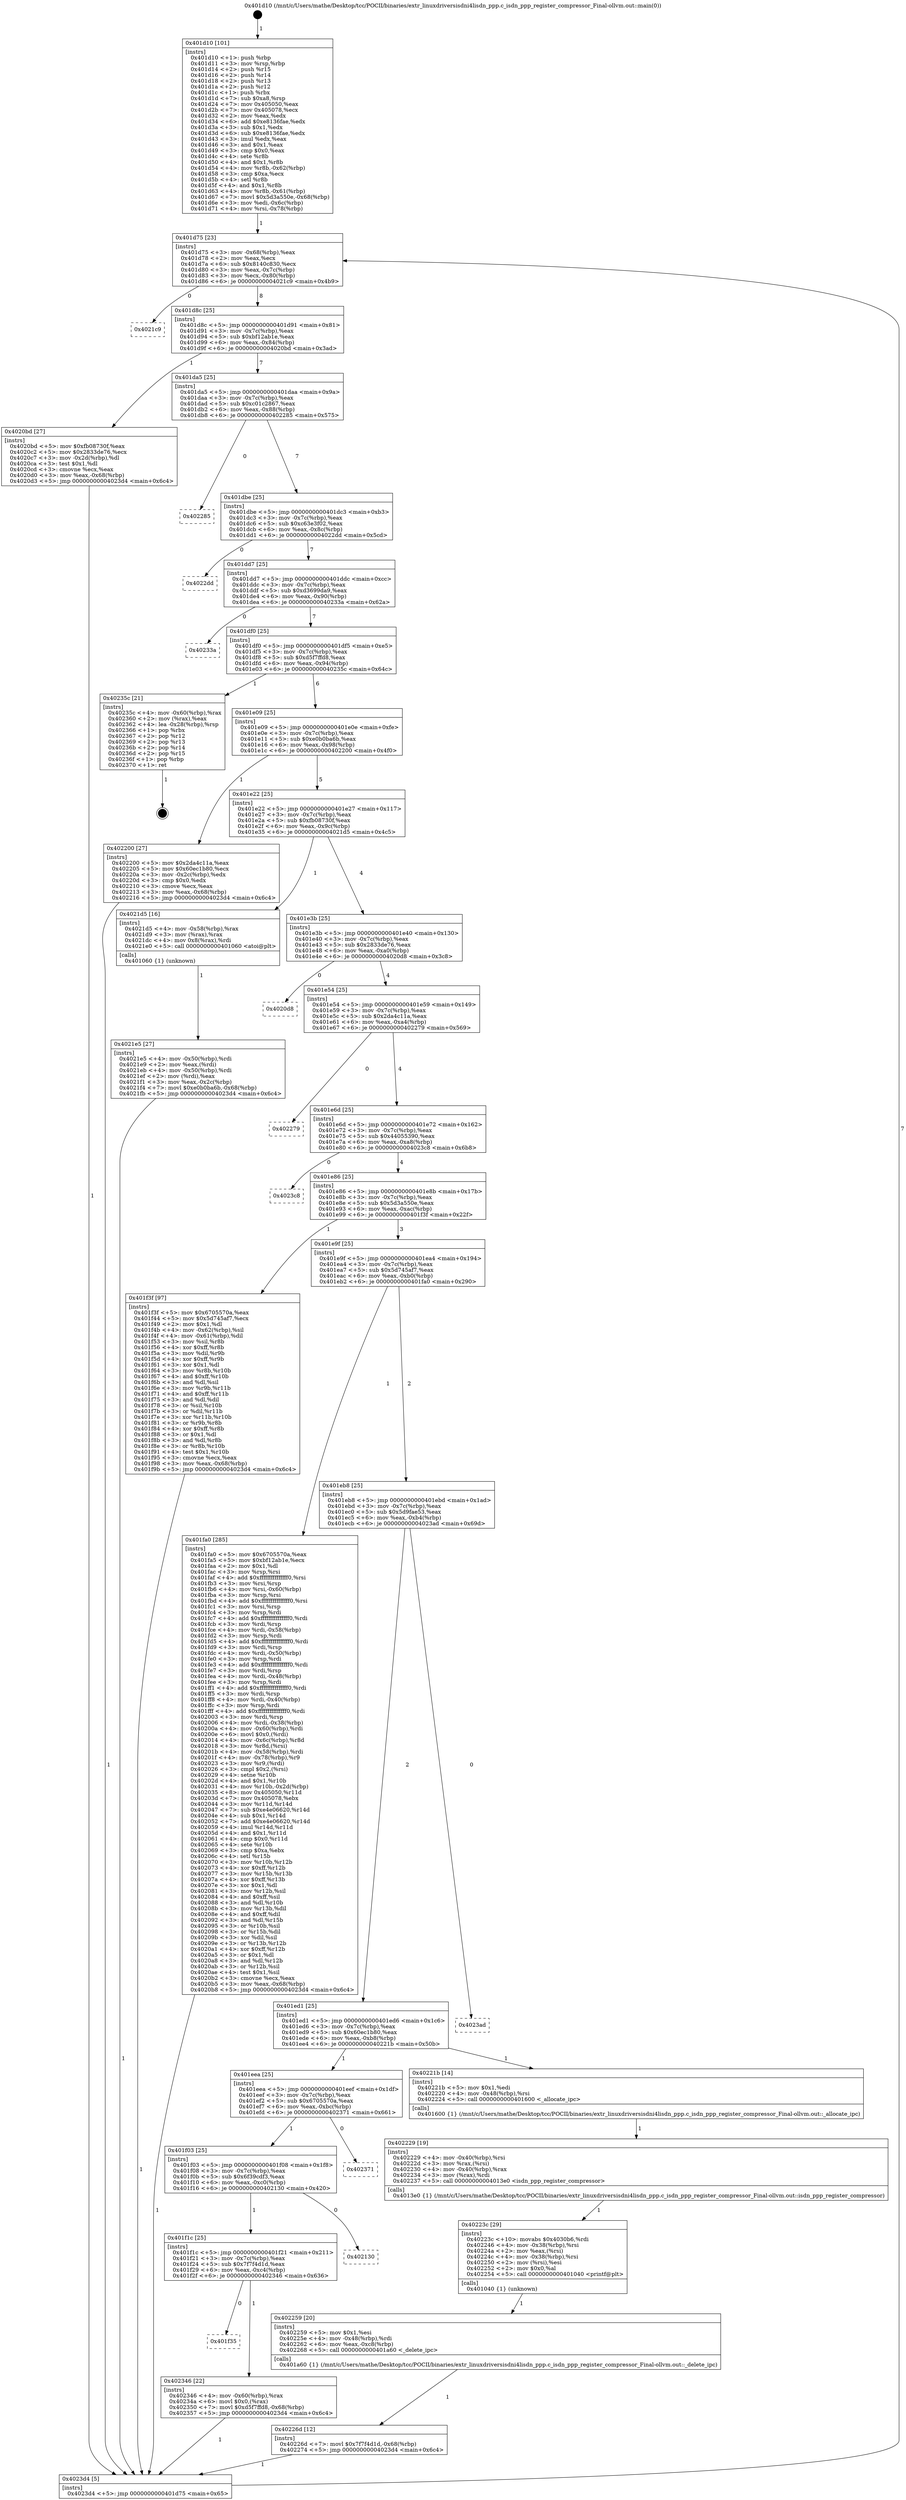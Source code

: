 digraph "0x401d10" {
  label = "0x401d10 (/mnt/c/Users/mathe/Desktop/tcc/POCII/binaries/extr_linuxdriversisdni4lisdn_ppp.c_isdn_ppp_register_compressor_Final-ollvm.out::main(0))"
  labelloc = "t"
  node[shape=record]

  Entry [label="",width=0.3,height=0.3,shape=circle,fillcolor=black,style=filled]
  "0x401d75" [label="{
     0x401d75 [23]\l
     | [instrs]\l
     &nbsp;&nbsp;0x401d75 \<+3\>: mov -0x68(%rbp),%eax\l
     &nbsp;&nbsp;0x401d78 \<+2\>: mov %eax,%ecx\l
     &nbsp;&nbsp;0x401d7a \<+6\>: sub $0x8140c830,%ecx\l
     &nbsp;&nbsp;0x401d80 \<+3\>: mov %eax,-0x7c(%rbp)\l
     &nbsp;&nbsp;0x401d83 \<+3\>: mov %ecx,-0x80(%rbp)\l
     &nbsp;&nbsp;0x401d86 \<+6\>: je 00000000004021c9 \<main+0x4b9\>\l
  }"]
  "0x4021c9" [label="{
     0x4021c9\l
  }", style=dashed]
  "0x401d8c" [label="{
     0x401d8c [25]\l
     | [instrs]\l
     &nbsp;&nbsp;0x401d8c \<+5\>: jmp 0000000000401d91 \<main+0x81\>\l
     &nbsp;&nbsp;0x401d91 \<+3\>: mov -0x7c(%rbp),%eax\l
     &nbsp;&nbsp;0x401d94 \<+5\>: sub $0xbf12ab1e,%eax\l
     &nbsp;&nbsp;0x401d99 \<+6\>: mov %eax,-0x84(%rbp)\l
     &nbsp;&nbsp;0x401d9f \<+6\>: je 00000000004020bd \<main+0x3ad\>\l
  }"]
  Exit [label="",width=0.3,height=0.3,shape=circle,fillcolor=black,style=filled,peripheries=2]
  "0x4020bd" [label="{
     0x4020bd [27]\l
     | [instrs]\l
     &nbsp;&nbsp;0x4020bd \<+5\>: mov $0xfb08730f,%eax\l
     &nbsp;&nbsp;0x4020c2 \<+5\>: mov $0x2833de76,%ecx\l
     &nbsp;&nbsp;0x4020c7 \<+3\>: mov -0x2d(%rbp),%dl\l
     &nbsp;&nbsp;0x4020ca \<+3\>: test $0x1,%dl\l
     &nbsp;&nbsp;0x4020cd \<+3\>: cmovne %ecx,%eax\l
     &nbsp;&nbsp;0x4020d0 \<+3\>: mov %eax,-0x68(%rbp)\l
     &nbsp;&nbsp;0x4020d3 \<+5\>: jmp 00000000004023d4 \<main+0x6c4\>\l
  }"]
  "0x401da5" [label="{
     0x401da5 [25]\l
     | [instrs]\l
     &nbsp;&nbsp;0x401da5 \<+5\>: jmp 0000000000401daa \<main+0x9a\>\l
     &nbsp;&nbsp;0x401daa \<+3\>: mov -0x7c(%rbp),%eax\l
     &nbsp;&nbsp;0x401dad \<+5\>: sub $0xc01c2867,%eax\l
     &nbsp;&nbsp;0x401db2 \<+6\>: mov %eax,-0x88(%rbp)\l
     &nbsp;&nbsp;0x401db8 \<+6\>: je 0000000000402285 \<main+0x575\>\l
  }"]
  "0x401f35" [label="{
     0x401f35\l
  }", style=dashed]
  "0x402285" [label="{
     0x402285\l
  }", style=dashed]
  "0x401dbe" [label="{
     0x401dbe [25]\l
     | [instrs]\l
     &nbsp;&nbsp;0x401dbe \<+5\>: jmp 0000000000401dc3 \<main+0xb3\>\l
     &nbsp;&nbsp;0x401dc3 \<+3\>: mov -0x7c(%rbp),%eax\l
     &nbsp;&nbsp;0x401dc6 \<+5\>: sub $0xc63e3f02,%eax\l
     &nbsp;&nbsp;0x401dcb \<+6\>: mov %eax,-0x8c(%rbp)\l
     &nbsp;&nbsp;0x401dd1 \<+6\>: je 00000000004022dd \<main+0x5cd\>\l
  }"]
  "0x402346" [label="{
     0x402346 [22]\l
     | [instrs]\l
     &nbsp;&nbsp;0x402346 \<+4\>: mov -0x60(%rbp),%rax\l
     &nbsp;&nbsp;0x40234a \<+6\>: movl $0x0,(%rax)\l
     &nbsp;&nbsp;0x402350 \<+7\>: movl $0xd5f7ffd8,-0x68(%rbp)\l
     &nbsp;&nbsp;0x402357 \<+5\>: jmp 00000000004023d4 \<main+0x6c4\>\l
  }"]
  "0x4022dd" [label="{
     0x4022dd\l
  }", style=dashed]
  "0x401dd7" [label="{
     0x401dd7 [25]\l
     | [instrs]\l
     &nbsp;&nbsp;0x401dd7 \<+5\>: jmp 0000000000401ddc \<main+0xcc\>\l
     &nbsp;&nbsp;0x401ddc \<+3\>: mov -0x7c(%rbp),%eax\l
     &nbsp;&nbsp;0x401ddf \<+5\>: sub $0xd3699da9,%eax\l
     &nbsp;&nbsp;0x401de4 \<+6\>: mov %eax,-0x90(%rbp)\l
     &nbsp;&nbsp;0x401dea \<+6\>: je 000000000040233a \<main+0x62a\>\l
  }"]
  "0x401f1c" [label="{
     0x401f1c [25]\l
     | [instrs]\l
     &nbsp;&nbsp;0x401f1c \<+5\>: jmp 0000000000401f21 \<main+0x211\>\l
     &nbsp;&nbsp;0x401f21 \<+3\>: mov -0x7c(%rbp),%eax\l
     &nbsp;&nbsp;0x401f24 \<+5\>: sub $0x7f7f4d1d,%eax\l
     &nbsp;&nbsp;0x401f29 \<+6\>: mov %eax,-0xc4(%rbp)\l
     &nbsp;&nbsp;0x401f2f \<+6\>: je 0000000000402346 \<main+0x636\>\l
  }"]
  "0x40233a" [label="{
     0x40233a\l
  }", style=dashed]
  "0x401df0" [label="{
     0x401df0 [25]\l
     | [instrs]\l
     &nbsp;&nbsp;0x401df0 \<+5\>: jmp 0000000000401df5 \<main+0xe5\>\l
     &nbsp;&nbsp;0x401df5 \<+3\>: mov -0x7c(%rbp),%eax\l
     &nbsp;&nbsp;0x401df8 \<+5\>: sub $0xd5f7ffd8,%eax\l
     &nbsp;&nbsp;0x401dfd \<+6\>: mov %eax,-0x94(%rbp)\l
     &nbsp;&nbsp;0x401e03 \<+6\>: je 000000000040235c \<main+0x64c\>\l
  }"]
  "0x402130" [label="{
     0x402130\l
  }", style=dashed]
  "0x40235c" [label="{
     0x40235c [21]\l
     | [instrs]\l
     &nbsp;&nbsp;0x40235c \<+4\>: mov -0x60(%rbp),%rax\l
     &nbsp;&nbsp;0x402360 \<+2\>: mov (%rax),%eax\l
     &nbsp;&nbsp;0x402362 \<+4\>: lea -0x28(%rbp),%rsp\l
     &nbsp;&nbsp;0x402366 \<+1\>: pop %rbx\l
     &nbsp;&nbsp;0x402367 \<+2\>: pop %r12\l
     &nbsp;&nbsp;0x402369 \<+2\>: pop %r13\l
     &nbsp;&nbsp;0x40236b \<+2\>: pop %r14\l
     &nbsp;&nbsp;0x40236d \<+2\>: pop %r15\l
     &nbsp;&nbsp;0x40236f \<+1\>: pop %rbp\l
     &nbsp;&nbsp;0x402370 \<+1\>: ret\l
  }"]
  "0x401e09" [label="{
     0x401e09 [25]\l
     | [instrs]\l
     &nbsp;&nbsp;0x401e09 \<+5\>: jmp 0000000000401e0e \<main+0xfe\>\l
     &nbsp;&nbsp;0x401e0e \<+3\>: mov -0x7c(%rbp),%eax\l
     &nbsp;&nbsp;0x401e11 \<+5\>: sub $0xe0b0ba6b,%eax\l
     &nbsp;&nbsp;0x401e16 \<+6\>: mov %eax,-0x98(%rbp)\l
     &nbsp;&nbsp;0x401e1c \<+6\>: je 0000000000402200 \<main+0x4f0\>\l
  }"]
  "0x401f03" [label="{
     0x401f03 [25]\l
     | [instrs]\l
     &nbsp;&nbsp;0x401f03 \<+5\>: jmp 0000000000401f08 \<main+0x1f8\>\l
     &nbsp;&nbsp;0x401f08 \<+3\>: mov -0x7c(%rbp),%eax\l
     &nbsp;&nbsp;0x401f0b \<+5\>: sub $0x6f39cdf3,%eax\l
     &nbsp;&nbsp;0x401f10 \<+6\>: mov %eax,-0xc0(%rbp)\l
     &nbsp;&nbsp;0x401f16 \<+6\>: je 0000000000402130 \<main+0x420\>\l
  }"]
  "0x402200" [label="{
     0x402200 [27]\l
     | [instrs]\l
     &nbsp;&nbsp;0x402200 \<+5\>: mov $0x2da4c11a,%eax\l
     &nbsp;&nbsp;0x402205 \<+5\>: mov $0x60ec1b80,%ecx\l
     &nbsp;&nbsp;0x40220a \<+3\>: mov -0x2c(%rbp),%edx\l
     &nbsp;&nbsp;0x40220d \<+3\>: cmp $0x0,%edx\l
     &nbsp;&nbsp;0x402210 \<+3\>: cmove %ecx,%eax\l
     &nbsp;&nbsp;0x402213 \<+3\>: mov %eax,-0x68(%rbp)\l
     &nbsp;&nbsp;0x402216 \<+5\>: jmp 00000000004023d4 \<main+0x6c4\>\l
  }"]
  "0x401e22" [label="{
     0x401e22 [25]\l
     | [instrs]\l
     &nbsp;&nbsp;0x401e22 \<+5\>: jmp 0000000000401e27 \<main+0x117\>\l
     &nbsp;&nbsp;0x401e27 \<+3\>: mov -0x7c(%rbp),%eax\l
     &nbsp;&nbsp;0x401e2a \<+5\>: sub $0xfb08730f,%eax\l
     &nbsp;&nbsp;0x401e2f \<+6\>: mov %eax,-0x9c(%rbp)\l
     &nbsp;&nbsp;0x401e35 \<+6\>: je 00000000004021d5 \<main+0x4c5\>\l
  }"]
  "0x402371" [label="{
     0x402371\l
  }", style=dashed]
  "0x4021d5" [label="{
     0x4021d5 [16]\l
     | [instrs]\l
     &nbsp;&nbsp;0x4021d5 \<+4\>: mov -0x58(%rbp),%rax\l
     &nbsp;&nbsp;0x4021d9 \<+3\>: mov (%rax),%rax\l
     &nbsp;&nbsp;0x4021dc \<+4\>: mov 0x8(%rax),%rdi\l
     &nbsp;&nbsp;0x4021e0 \<+5\>: call 0000000000401060 \<atoi@plt\>\l
     | [calls]\l
     &nbsp;&nbsp;0x401060 \{1\} (unknown)\l
  }"]
  "0x401e3b" [label="{
     0x401e3b [25]\l
     | [instrs]\l
     &nbsp;&nbsp;0x401e3b \<+5\>: jmp 0000000000401e40 \<main+0x130\>\l
     &nbsp;&nbsp;0x401e40 \<+3\>: mov -0x7c(%rbp),%eax\l
     &nbsp;&nbsp;0x401e43 \<+5\>: sub $0x2833de76,%eax\l
     &nbsp;&nbsp;0x401e48 \<+6\>: mov %eax,-0xa0(%rbp)\l
     &nbsp;&nbsp;0x401e4e \<+6\>: je 00000000004020d8 \<main+0x3c8\>\l
  }"]
  "0x40226d" [label="{
     0x40226d [12]\l
     | [instrs]\l
     &nbsp;&nbsp;0x40226d \<+7\>: movl $0x7f7f4d1d,-0x68(%rbp)\l
     &nbsp;&nbsp;0x402274 \<+5\>: jmp 00000000004023d4 \<main+0x6c4\>\l
  }"]
  "0x4020d8" [label="{
     0x4020d8\l
  }", style=dashed]
  "0x401e54" [label="{
     0x401e54 [25]\l
     | [instrs]\l
     &nbsp;&nbsp;0x401e54 \<+5\>: jmp 0000000000401e59 \<main+0x149\>\l
     &nbsp;&nbsp;0x401e59 \<+3\>: mov -0x7c(%rbp),%eax\l
     &nbsp;&nbsp;0x401e5c \<+5\>: sub $0x2da4c11a,%eax\l
     &nbsp;&nbsp;0x401e61 \<+6\>: mov %eax,-0xa4(%rbp)\l
     &nbsp;&nbsp;0x401e67 \<+6\>: je 0000000000402279 \<main+0x569\>\l
  }"]
  "0x402259" [label="{
     0x402259 [20]\l
     | [instrs]\l
     &nbsp;&nbsp;0x402259 \<+5\>: mov $0x1,%esi\l
     &nbsp;&nbsp;0x40225e \<+4\>: mov -0x48(%rbp),%rdi\l
     &nbsp;&nbsp;0x402262 \<+6\>: mov %eax,-0xc8(%rbp)\l
     &nbsp;&nbsp;0x402268 \<+5\>: call 0000000000401a60 \<_delete_ipc\>\l
     | [calls]\l
     &nbsp;&nbsp;0x401a60 \{1\} (/mnt/c/Users/mathe/Desktop/tcc/POCII/binaries/extr_linuxdriversisdni4lisdn_ppp.c_isdn_ppp_register_compressor_Final-ollvm.out::_delete_ipc)\l
  }"]
  "0x402279" [label="{
     0x402279\l
  }", style=dashed]
  "0x401e6d" [label="{
     0x401e6d [25]\l
     | [instrs]\l
     &nbsp;&nbsp;0x401e6d \<+5\>: jmp 0000000000401e72 \<main+0x162\>\l
     &nbsp;&nbsp;0x401e72 \<+3\>: mov -0x7c(%rbp),%eax\l
     &nbsp;&nbsp;0x401e75 \<+5\>: sub $0x44055390,%eax\l
     &nbsp;&nbsp;0x401e7a \<+6\>: mov %eax,-0xa8(%rbp)\l
     &nbsp;&nbsp;0x401e80 \<+6\>: je 00000000004023c8 \<main+0x6b8\>\l
  }"]
  "0x40223c" [label="{
     0x40223c [29]\l
     | [instrs]\l
     &nbsp;&nbsp;0x40223c \<+10\>: movabs $0x4030b6,%rdi\l
     &nbsp;&nbsp;0x402246 \<+4\>: mov -0x38(%rbp),%rsi\l
     &nbsp;&nbsp;0x40224a \<+2\>: mov %eax,(%rsi)\l
     &nbsp;&nbsp;0x40224c \<+4\>: mov -0x38(%rbp),%rsi\l
     &nbsp;&nbsp;0x402250 \<+2\>: mov (%rsi),%esi\l
     &nbsp;&nbsp;0x402252 \<+2\>: mov $0x0,%al\l
     &nbsp;&nbsp;0x402254 \<+5\>: call 0000000000401040 \<printf@plt\>\l
     | [calls]\l
     &nbsp;&nbsp;0x401040 \{1\} (unknown)\l
  }"]
  "0x4023c8" [label="{
     0x4023c8\l
  }", style=dashed]
  "0x401e86" [label="{
     0x401e86 [25]\l
     | [instrs]\l
     &nbsp;&nbsp;0x401e86 \<+5\>: jmp 0000000000401e8b \<main+0x17b\>\l
     &nbsp;&nbsp;0x401e8b \<+3\>: mov -0x7c(%rbp),%eax\l
     &nbsp;&nbsp;0x401e8e \<+5\>: sub $0x5d3a550e,%eax\l
     &nbsp;&nbsp;0x401e93 \<+6\>: mov %eax,-0xac(%rbp)\l
     &nbsp;&nbsp;0x401e99 \<+6\>: je 0000000000401f3f \<main+0x22f\>\l
  }"]
  "0x402229" [label="{
     0x402229 [19]\l
     | [instrs]\l
     &nbsp;&nbsp;0x402229 \<+4\>: mov -0x40(%rbp),%rsi\l
     &nbsp;&nbsp;0x40222d \<+3\>: mov %rax,(%rsi)\l
     &nbsp;&nbsp;0x402230 \<+4\>: mov -0x40(%rbp),%rax\l
     &nbsp;&nbsp;0x402234 \<+3\>: mov (%rax),%rdi\l
     &nbsp;&nbsp;0x402237 \<+5\>: call 00000000004013e0 \<isdn_ppp_register_compressor\>\l
     | [calls]\l
     &nbsp;&nbsp;0x4013e0 \{1\} (/mnt/c/Users/mathe/Desktop/tcc/POCII/binaries/extr_linuxdriversisdni4lisdn_ppp.c_isdn_ppp_register_compressor_Final-ollvm.out::isdn_ppp_register_compressor)\l
  }"]
  "0x401f3f" [label="{
     0x401f3f [97]\l
     | [instrs]\l
     &nbsp;&nbsp;0x401f3f \<+5\>: mov $0x6705570a,%eax\l
     &nbsp;&nbsp;0x401f44 \<+5\>: mov $0x5d745af7,%ecx\l
     &nbsp;&nbsp;0x401f49 \<+2\>: mov $0x1,%dl\l
     &nbsp;&nbsp;0x401f4b \<+4\>: mov -0x62(%rbp),%sil\l
     &nbsp;&nbsp;0x401f4f \<+4\>: mov -0x61(%rbp),%dil\l
     &nbsp;&nbsp;0x401f53 \<+3\>: mov %sil,%r8b\l
     &nbsp;&nbsp;0x401f56 \<+4\>: xor $0xff,%r8b\l
     &nbsp;&nbsp;0x401f5a \<+3\>: mov %dil,%r9b\l
     &nbsp;&nbsp;0x401f5d \<+4\>: xor $0xff,%r9b\l
     &nbsp;&nbsp;0x401f61 \<+3\>: xor $0x1,%dl\l
     &nbsp;&nbsp;0x401f64 \<+3\>: mov %r8b,%r10b\l
     &nbsp;&nbsp;0x401f67 \<+4\>: and $0xff,%r10b\l
     &nbsp;&nbsp;0x401f6b \<+3\>: and %dl,%sil\l
     &nbsp;&nbsp;0x401f6e \<+3\>: mov %r9b,%r11b\l
     &nbsp;&nbsp;0x401f71 \<+4\>: and $0xff,%r11b\l
     &nbsp;&nbsp;0x401f75 \<+3\>: and %dl,%dil\l
     &nbsp;&nbsp;0x401f78 \<+3\>: or %sil,%r10b\l
     &nbsp;&nbsp;0x401f7b \<+3\>: or %dil,%r11b\l
     &nbsp;&nbsp;0x401f7e \<+3\>: xor %r11b,%r10b\l
     &nbsp;&nbsp;0x401f81 \<+3\>: or %r9b,%r8b\l
     &nbsp;&nbsp;0x401f84 \<+4\>: xor $0xff,%r8b\l
     &nbsp;&nbsp;0x401f88 \<+3\>: or $0x1,%dl\l
     &nbsp;&nbsp;0x401f8b \<+3\>: and %dl,%r8b\l
     &nbsp;&nbsp;0x401f8e \<+3\>: or %r8b,%r10b\l
     &nbsp;&nbsp;0x401f91 \<+4\>: test $0x1,%r10b\l
     &nbsp;&nbsp;0x401f95 \<+3\>: cmovne %ecx,%eax\l
     &nbsp;&nbsp;0x401f98 \<+3\>: mov %eax,-0x68(%rbp)\l
     &nbsp;&nbsp;0x401f9b \<+5\>: jmp 00000000004023d4 \<main+0x6c4\>\l
  }"]
  "0x401e9f" [label="{
     0x401e9f [25]\l
     | [instrs]\l
     &nbsp;&nbsp;0x401e9f \<+5\>: jmp 0000000000401ea4 \<main+0x194\>\l
     &nbsp;&nbsp;0x401ea4 \<+3\>: mov -0x7c(%rbp),%eax\l
     &nbsp;&nbsp;0x401ea7 \<+5\>: sub $0x5d745af7,%eax\l
     &nbsp;&nbsp;0x401eac \<+6\>: mov %eax,-0xb0(%rbp)\l
     &nbsp;&nbsp;0x401eb2 \<+6\>: je 0000000000401fa0 \<main+0x290\>\l
  }"]
  "0x4023d4" [label="{
     0x4023d4 [5]\l
     | [instrs]\l
     &nbsp;&nbsp;0x4023d4 \<+5\>: jmp 0000000000401d75 \<main+0x65\>\l
  }"]
  "0x401d10" [label="{
     0x401d10 [101]\l
     | [instrs]\l
     &nbsp;&nbsp;0x401d10 \<+1\>: push %rbp\l
     &nbsp;&nbsp;0x401d11 \<+3\>: mov %rsp,%rbp\l
     &nbsp;&nbsp;0x401d14 \<+2\>: push %r15\l
     &nbsp;&nbsp;0x401d16 \<+2\>: push %r14\l
     &nbsp;&nbsp;0x401d18 \<+2\>: push %r13\l
     &nbsp;&nbsp;0x401d1a \<+2\>: push %r12\l
     &nbsp;&nbsp;0x401d1c \<+1\>: push %rbx\l
     &nbsp;&nbsp;0x401d1d \<+7\>: sub $0xa8,%rsp\l
     &nbsp;&nbsp;0x401d24 \<+7\>: mov 0x405050,%eax\l
     &nbsp;&nbsp;0x401d2b \<+7\>: mov 0x405078,%ecx\l
     &nbsp;&nbsp;0x401d32 \<+2\>: mov %eax,%edx\l
     &nbsp;&nbsp;0x401d34 \<+6\>: add $0xe8136fae,%edx\l
     &nbsp;&nbsp;0x401d3a \<+3\>: sub $0x1,%edx\l
     &nbsp;&nbsp;0x401d3d \<+6\>: sub $0xe8136fae,%edx\l
     &nbsp;&nbsp;0x401d43 \<+3\>: imul %edx,%eax\l
     &nbsp;&nbsp;0x401d46 \<+3\>: and $0x1,%eax\l
     &nbsp;&nbsp;0x401d49 \<+3\>: cmp $0x0,%eax\l
     &nbsp;&nbsp;0x401d4c \<+4\>: sete %r8b\l
     &nbsp;&nbsp;0x401d50 \<+4\>: and $0x1,%r8b\l
     &nbsp;&nbsp;0x401d54 \<+4\>: mov %r8b,-0x62(%rbp)\l
     &nbsp;&nbsp;0x401d58 \<+3\>: cmp $0xa,%ecx\l
     &nbsp;&nbsp;0x401d5b \<+4\>: setl %r8b\l
     &nbsp;&nbsp;0x401d5f \<+4\>: and $0x1,%r8b\l
     &nbsp;&nbsp;0x401d63 \<+4\>: mov %r8b,-0x61(%rbp)\l
     &nbsp;&nbsp;0x401d67 \<+7\>: movl $0x5d3a550e,-0x68(%rbp)\l
     &nbsp;&nbsp;0x401d6e \<+3\>: mov %edi,-0x6c(%rbp)\l
     &nbsp;&nbsp;0x401d71 \<+4\>: mov %rsi,-0x78(%rbp)\l
  }"]
  "0x401eea" [label="{
     0x401eea [25]\l
     | [instrs]\l
     &nbsp;&nbsp;0x401eea \<+5\>: jmp 0000000000401eef \<main+0x1df\>\l
     &nbsp;&nbsp;0x401eef \<+3\>: mov -0x7c(%rbp),%eax\l
     &nbsp;&nbsp;0x401ef2 \<+5\>: sub $0x6705570a,%eax\l
     &nbsp;&nbsp;0x401ef7 \<+6\>: mov %eax,-0xbc(%rbp)\l
     &nbsp;&nbsp;0x401efd \<+6\>: je 0000000000402371 \<main+0x661\>\l
  }"]
  "0x401fa0" [label="{
     0x401fa0 [285]\l
     | [instrs]\l
     &nbsp;&nbsp;0x401fa0 \<+5\>: mov $0x6705570a,%eax\l
     &nbsp;&nbsp;0x401fa5 \<+5\>: mov $0xbf12ab1e,%ecx\l
     &nbsp;&nbsp;0x401faa \<+2\>: mov $0x1,%dl\l
     &nbsp;&nbsp;0x401fac \<+3\>: mov %rsp,%rsi\l
     &nbsp;&nbsp;0x401faf \<+4\>: add $0xfffffffffffffff0,%rsi\l
     &nbsp;&nbsp;0x401fb3 \<+3\>: mov %rsi,%rsp\l
     &nbsp;&nbsp;0x401fb6 \<+4\>: mov %rsi,-0x60(%rbp)\l
     &nbsp;&nbsp;0x401fba \<+3\>: mov %rsp,%rsi\l
     &nbsp;&nbsp;0x401fbd \<+4\>: add $0xfffffffffffffff0,%rsi\l
     &nbsp;&nbsp;0x401fc1 \<+3\>: mov %rsi,%rsp\l
     &nbsp;&nbsp;0x401fc4 \<+3\>: mov %rsp,%rdi\l
     &nbsp;&nbsp;0x401fc7 \<+4\>: add $0xfffffffffffffff0,%rdi\l
     &nbsp;&nbsp;0x401fcb \<+3\>: mov %rdi,%rsp\l
     &nbsp;&nbsp;0x401fce \<+4\>: mov %rdi,-0x58(%rbp)\l
     &nbsp;&nbsp;0x401fd2 \<+3\>: mov %rsp,%rdi\l
     &nbsp;&nbsp;0x401fd5 \<+4\>: add $0xfffffffffffffff0,%rdi\l
     &nbsp;&nbsp;0x401fd9 \<+3\>: mov %rdi,%rsp\l
     &nbsp;&nbsp;0x401fdc \<+4\>: mov %rdi,-0x50(%rbp)\l
     &nbsp;&nbsp;0x401fe0 \<+3\>: mov %rsp,%rdi\l
     &nbsp;&nbsp;0x401fe3 \<+4\>: add $0xfffffffffffffff0,%rdi\l
     &nbsp;&nbsp;0x401fe7 \<+3\>: mov %rdi,%rsp\l
     &nbsp;&nbsp;0x401fea \<+4\>: mov %rdi,-0x48(%rbp)\l
     &nbsp;&nbsp;0x401fee \<+3\>: mov %rsp,%rdi\l
     &nbsp;&nbsp;0x401ff1 \<+4\>: add $0xfffffffffffffff0,%rdi\l
     &nbsp;&nbsp;0x401ff5 \<+3\>: mov %rdi,%rsp\l
     &nbsp;&nbsp;0x401ff8 \<+4\>: mov %rdi,-0x40(%rbp)\l
     &nbsp;&nbsp;0x401ffc \<+3\>: mov %rsp,%rdi\l
     &nbsp;&nbsp;0x401fff \<+4\>: add $0xfffffffffffffff0,%rdi\l
     &nbsp;&nbsp;0x402003 \<+3\>: mov %rdi,%rsp\l
     &nbsp;&nbsp;0x402006 \<+4\>: mov %rdi,-0x38(%rbp)\l
     &nbsp;&nbsp;0x40200a \<+4\>: mov -0x60(%rbp),%rdi\l
     &nbsp;&nbsp;0x40200e \<+6\>: movl $0x0,(%rdi)\l
     &nbsp;&nbsp;0x402014 \<+4\>: mov -0x6c(%rbp),%r8d\l
     &nbsp;&nbsp;0x402018 \<+3\>: mov %r8d,(%rsi)\l
     &nbsp;&nbsp;0x40201b \<+4\>: mov -0x58(%rbp),%rdi\l
     &nbsp;&nbsp;0x40201f \<+4\>: mov -0x78(%rbp),%r9\l
     &nbsp;&nbsp;0x402023 \<+3\>: mov %r9,(%rdi)\l
     &nbsp;&nbsp;0x402026 \<+3\>: cmpl $0x2,(%rsi)\l
     &nbsp;&nbsp;0x402029 \<+4\>: setne %r10b\l
     &nbsp;&nbsp;0x40202d \<+4\>: and $0x1,%r10b\l
     &nbsp;&nbsp;0x402031 \<+4\>: mov %r10b,-0x2d(%rbp)\l
     &nbsp;&nbsp;0x402035 \<+8\>: mov 0x405050,%r11d\l
     &nbsp;&nbsp;0x40203d \<+7\>: mov 0x405078,%ebx\l
     &nbsp;&nbsp;0x402044 \<+3\>: mov %r11d,%r14d\l
     &nbsp;&nbsp;0x402047 \<+7\>: sub $0xe4e06620,%r14d\l
     &nbsp;&nbsp;0x40204e \<+4\>: sub $0x1,%r14d\l
     &nbsp;&nbsp;0x402052 \<+7\>: add $0xe4e06620,%r14d\l
     &nbsp;&nbsp;0x402059 \<+4\>: imul %r14d,%r11d\l
     &nbsp;&nbsp;0x40205d \<+4\>: and $0x1,%r11d\l
     &nbsp;&nbsp;0x402061 \<+4\>: cmp $0x0,%r11d\l
     &nbsp;&nbsp;0x402065 \<+4\>: sete %r10b\l
     &nbsp;&nbsp;0x402069 \<+3\>: cmp $0xa,%ebx\l
     &nbsp;&nbsp;0x40206c \<+4\>: setl %r15b\l
     &nbsp;&nbsp;0x402070 \<+3\>: mov %r10b,%r12b\l
     &nbsp;&nbsp;0x402073 \<+4\>: xor $0xff,%r12b\l
     &nbsp;&nbsp;0x402077 \<+3\>: mov %r15b,%r13b\l
     &nbsp;&nbsp;0x40207a \<+4\>: xor $0xff,%r13b\l
     &nbsp;&nbsp;0x40207e \<+3\>: xor $0x1,%dl\l
     &nbsp;&nbsp;0x402081 \<+3\>: mov %r12b,%sil\l
     &nbsp;&nbsp;0x402084 \<+4\>: and $0xff,%sil\l
     &nbsp;&nbsp;0x402088 \<+3\>: and %dl,%r10b\l
     &nbsp;&nbsp;0x40208b \<+3\>: mov %r13b,%dil\l
     &nbsp;&nbsp;0x40208e \<+4\>: and $0xff,%dil\l
     &nbsp;&nbsp;0x402092 \<+3\>: and %dl,%r15b\l
     &nbsp;&nbsp;0x402095 \<+3\>: or %r10b,%sil\l
     &nbsp;&nbsp;0x402098 \<+3\>: or %r15b,%dil\l
     &nbsp;&nbsp;0x40209b \<+3\>: xor %dil,%sil\l
     &nbsp;&nbsp;0x40209e \<+3\>: or %r13b,%r12b\l
     &nbsp;&nbsp;0x4020a1 \<+4\>: xor $0xff,%r12b\l
     &nbsp;&nbsp;0x4020a5 \<+3\>: or $0x1,%dl\l
     &nbsp;&nbsp;0x4020a8 \<+3\>: and %dl,%r12b\l
     &nbsp;&nbsp;0x4020ab \<+3\>: or %r12b,%sil\l
     &nbsp;&nbsp;0x4020ae \<+4\>: test $0x1,%sil\l
     &nbsp;&nbsp;0x4020b2 \<+3\>: cmovne %ecx,%eax\l
     &nbsp;&nbsp;0x4020b5 \<+3\>: mov %eax,-0x68(%rbp)\l
     &nbsp;&nbsp;0x4020b8 \<+5\>: jmp 00000000004023d4 \<main+0x6c4\>\l
  }"]
  "0x401eb8" [label="{
     0x401eb8 [25]\l
     | [instrs]\l
     &nbsp;&nbsp;0x401eb8 \<+5\>: jmp 0000000000401ebd \<main+0x1ad\>\l
     &nbsp;&nbsp;0x401ebd \<+3\>: mov -0x7c(%rbp),%eax\l
     &nbsp;&nbsp;0x401ec0 \<+5\>: sub $0x5d9fae53,%eax\l
     &nbsp;&nbsp;0x401ec5 \<+6\>: mov %eax,-0xb4(%rbp)\l
     &nbsp;&nbsp;0x401ecb \<+6\>: je 00000000004023ad \<main+0x69d\>\l
  }"]
  "0x40221b" [label="{
     0x40221b [14]\l
     | [instrs]\l
     &nbsp;&nbsp;0x40221b \<+5\>: mov $0x1,%edi\l
     &nbsp;&nbsp;0x402220 \<+4\>: mov -0x48(%rbp),%rsi\l
     &nbsp;&nbsp;0x402224 \<+5\>: call 0000000000401600 \<_allocate_ipc\>\l
     | [calls]\l
     &nbsp;&nbsp;0x401600 \{1\} (/mnt/c/Users/mathe/Desktop/tcc/POCII/binaries/extr_linuxdriversisdni4lisdn_ppp.c_isdn_ppp_register_compressor_Final-ollvm.out::_allocate_ipc)\l
  }"]
  "0x4021e5" [label="{
     0x4021e5 [27]\l
     | [instrs]\l
     &nbsp;&nbsp;0x4021e5 \<+4\>: mov -0x50(%rbp),%rdi\l
     &nbsp;&nbsp;0x4021e9 \<+2\>: mov %eax,(%rdi)\l
     &nbsp;&nbsp;0x4021eb \<+4\>: mov -0x50(%rbp),%rdi\l
     &nbsp;&nbsp;0x4021ef \<+2\>: mov (%rdi),%eax\l
     &nbsp;&nbsp;0x4021f1 \<+3\>: mov %eax,-0x2c(%rbp)\l
     &nbsp;&nbsp;0x4021f4 \<+7\>: movl $0xe0b0ba6b,-0x68(%rbp)\l
     &nbsp;&nbsp;0x4021fb \<+5\>: jmp 00000000004023d4 \<main+0x6c4\>\l
  }"]
  "0x401ed1" [label="{
     0x401ed1 [25]\l
     | [instrs]\l
     &nbsp;&nbsp;0x401ed1 \<+5\>: jmp 0000000000401ed6 \<main+0x1c6\>\l
     &nbsp;&nbsp;0x401ed6 \<+3\>: mov -0x7c(%rbp),%eax\l
     &nbsp;&nbsp;0x401ed9 \<+5\>: sub $0x60ec1b80,%eax\l
     &nbsp;&nbsp;0x401ede \<+6\>: mov %eax,-0xb8(%rbp)\l
     &nbsp;&nbsp;0x401ee4 \<+6\>: je 000000000040221b \<main+0x50b\>\l
  }"]
  "0x4023ad" [label="{
     0x4023ad\l
  }", style=dashed]
  Entry -> "0x401d10" [label=" 1"]
  "0x401d75" -> "0x4021c9" [label=" 0"]
  "0x401d75" -> "0x401d8c" [label=" 8"]
  "0x40235c" -> Exit [label=" 1"]
  "0x401d8c" -> "0x4020bd" [label=" 1"]
  "0x401d8c" -> "0x401da5" [label=" 7"]
  "0x402346" -> "0x4023d4" [label=" 1"]
  "0x401da5" -> "0x402285" [label=" 0"]
  "0x401da5" -> "0x401dbe" [label=" 7"]
  "0x401f1c" -> "0x401f35" [label=" 0"]
  "0x401dbe" -> "0x4022dd" [label=" 0"]
  "0x401dbe" -> "0x401dd7" [label=" 7"]
  "0x401f1c" -> "0x402346" [label=" 1"]
  "0x401dd7" -> "0x40233a" [label=" 0"]
  "0x401dd7" -> "0x401df0" [label=" 7"]
  "0x401f03" -> "0x401f1c" [label=" 1"]
  "0x401df0" -> "0x40235c" [label=" 1"]
  "0x401df0" -> "0x401e09" [label=" 6"]
  "0x401f03" -> "0x402130" [label=" 0"]
  "0x401e09" -> "0x402200" [label=" 1"]
  "0x401e09" -> "0x401e22" [label=" 5"]
  "0x401eea" -> "0x401f03" [label=" 1"]
  "0x401e22" -> "0x4021d5" [label=" 1"]
  "0x401e22" -> "0x401e3b" [label=" 4"]
  "0x401eea" -> "0x402371" [label=" 0"]
  "0x401e3b" -> "0x4020d8" [label=" 0"]
  "0x401e3b" -> "0x401e54" [label=" 4"]
  "0x40226d" -> "0x4023d4" [label=" 1"]
  "0x401e54" -> "0x402279" [label=" 0"]
  "0x401e54" -> "0x401e6d" [label=" 4"]
  "0x402259" -> "0x40226d" [label=" 1"]
  "0x401e6d" -> "0x4023c8" [label=" 0"]
  "0x401e6d" -> "0x401e86" [label=" 4"]
  "0x40223c" -> "0x402259" [label=" 1"]
  "0x401e86" -> "0x401f3f" [label=" 1"]
  "0x401e86" -> "0x401e9f" [label=" 3"]
  "0x401f3f" -> "0x4023d4" [label=" 1"]
  "0x401d10" -> "0x401d75" [label=" 1"]
  "0x4023d4" -> "0x401d75" [label=" 7"]
  "0x402229" -> "0x40223c" [label=" 1"]
  "0x401e9f" -> "0x401fa0" [label=" 1"]
  "0x401e9f" -> "0x401eb8" [label=" 2"]
  "0x40221b" -> "0x402229" [label=" 1"]
  "0x401fa0" -> "0x4023d4" [label=" 1"]
  "0x4020bd" -> "0x4023d4" [label=" 1"]
  "0x4021d5" -> "0x4021e5" [label=" 1"]
  "0x4021e5" -> "0x4023d4" [label=" 1"]
  "0x402200" -> "0x4023d4" [label=" 1"]
  "0x401ed1" -> "0x401eea" [label=" 1"]
  "0x401eb8" -> "0x4023ad" [label=" 0"]
  "0x401eb8" -> "0x401ed1" [label=" 2"]
  "0x401ed1" -> "0x40221b" [label=" 1"]
}
